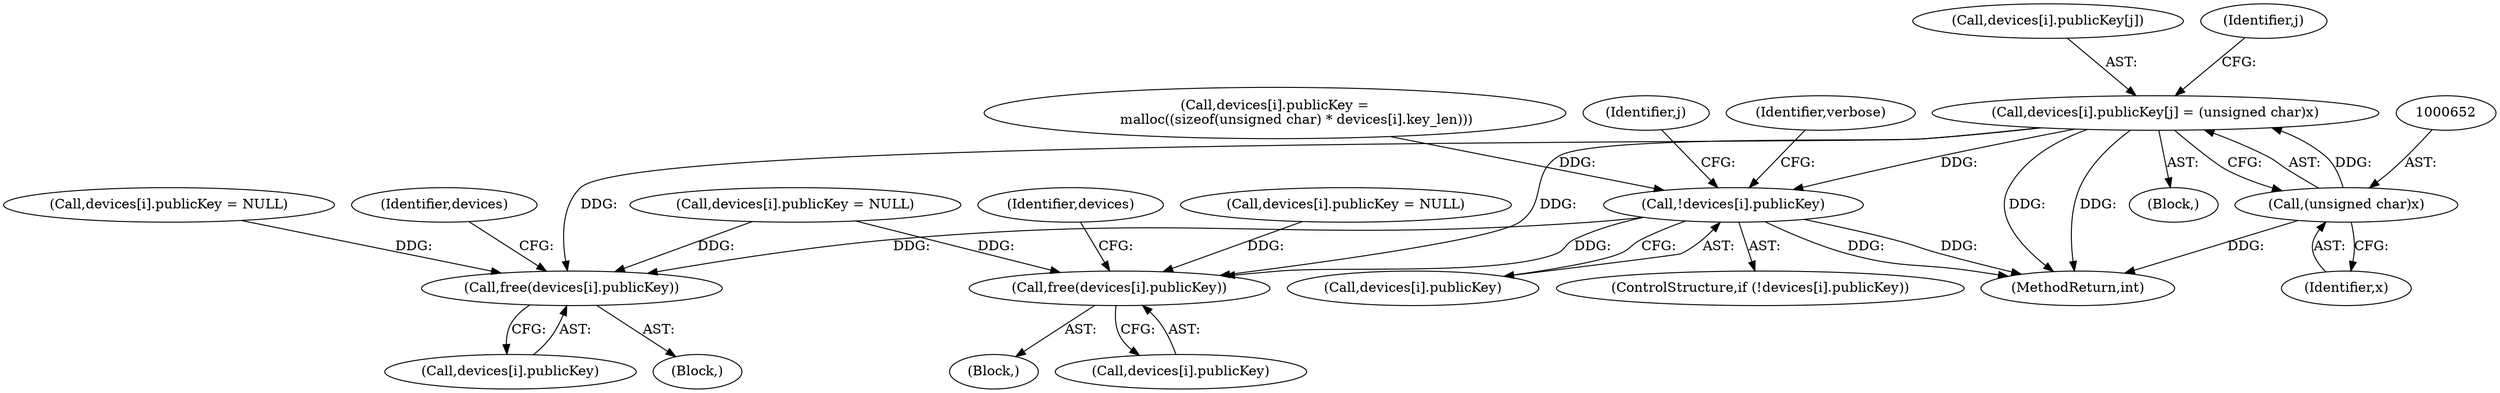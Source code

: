 digraph "0_pam-u2f_18b1914e32b74ff52000f10e97067e841e5fff62_1@array" {
"1000643" [label="(Call,devices[i].publicKey[j] = (unsigned char)x)"];
"1000651" [label="(Call,(unsigned char)x)"];
"1000407" [label="(Call,free(devices[i].publicKey))"];
"1000594" [label="(Call,!devices[i].publicKey)"];
"1000686" [label="(Call,free(devices[i].publicKey))"];
"1000695" [label="(Identifier,devices)"];
"1000686" [label="(Call,free(devices[i].publicKey))"];
"1000602" [label="(Identifier,verbose)"];
"1000450" [label="(Call,devices[i].publicKey = NULL)"];
"1000732" [label="(MethodReturn,int)"];
"1000621" [label="(Block,)"];
"1000643" [label="(Call,devices[i].publicKey[j] = (unsigned char)x)"];
"1000687" [label="(Call,devices[i].publicKey)"];
"1000699" [label="(Call,devices[i].publicKey = NULL)"];
"1000400" [label="(Block,)"];
"1000644" [label="(Call,devices[i].publicKey[j])"];
"1000620" [label="(Identifier,j)"];
"1000408" [label="(Call,devices[i].publicKey)"];
"1000578" [label="(Call,devices[i].publicKey =\n          malloc((sizeof(unsigned char) * devices[i].key_len)))"];
"1000595" [label="(Call,devices[i].publicKey)"];
"1000610" [label="(Identifier,j)"];
"1000407" [label="(Call,free(devices[i].publicKey))"];
"1000416" [label="(Identifier,devices)"];
"1000593" [label="(ControlStructure,if (!devices[i].publicKey))"];
"1000679" [label="(Block,)"];
"1000420" [label="(Call,devices[i].publicKey = NULL)"];
"1000653" [label="(Identifier,x)"];
"1000651" [label="(Call,(unsigned char)x)"];
"1000594" [label="(Call,!devices[i].publicKey)"];
"1000643" -> "1000621"  [label="AST: "];
"1000643" -> "1000651"  [label="CFG: "];
"1000644" -> "1000643"  [label="AST: "];
"1000651" -> "1000643"  [label="AST: "];
"1000620" -> "1000643"  [label="CFG: "];
"1000643" -> "1000732"  [label="DDG: "];
"1000643" -> "1000732"  [label="DDG: "];
"1000643" -> "1000407"  [label="DDG: "];
"1000643" -> "1000594"  [label="DDG: "];
"1000651" -> "1000643"  [label="DDG: "];
"1000643" -> "1000686"  [label="DDG: "];
"1000651" -> "1000653"  [label="CFG: "];
"1000652" -> "1000651"  [label="AST: "];
"1000653" -> "1000651"  [label="AST: "];
"1000651" -> "1000732"  [label="DDG: "];
"1000407" -> "1000400"  [label="AST: "];
"1000407" -> "1000408"  [label="CFG: "];
"1000408" -> "1000407"  [label="AST: "];
"1000416" -> "1000407"  [label="CFG: "];
"1000594" -> "1000407"  [label="DDG: "];
"1000420" -> "1000407"  [label="DDG: "];
"1000450" -> "1000407"  [label="DDG: "];
"1000594" -> "1000593"  [label="AST: "];
"1000594" -> "1000595"  [label="CFG: "];
"1000595" -> "1000594"  [label="AST: "];
"1000602" -> "1000594"  [label="CFG: "];
"1000610" -> "1000594"  [label="CFG: "];
"1000594" -> "1000732"  [label="DDG: "];
"1000594" -> "1000732"  [label="DDG: "];
"1000578" -> "1000594"  [label="DDG: "];
"1000594" -> "1000686"  [label="DDG: "];
"1000686" -> "1000679"  [label="AST: "];
"1000686" -> "1000687"  [label="CFG: "];
"1000687" -> "1000686"  [label="AST: "];
"1000695" -> "1000686"  [label="CFG: "];
"1000699" -> "1000686"  [label="DDG: "];
"1000450" -> "1000686"  [label="DDG: "];
}
